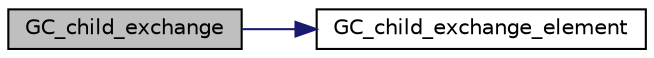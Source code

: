digraph "GC_child_exchange"
{
 // INTERACTIVE_SVG=YES
  edge [fontname="Helvetica",fontsize="10",labelfontname="Helvetica",labelfontsize="10"];
  node [fontname="Helvetica",fontsize="10",shape=record];
  rankdir="LR";
  Node1 [label="GC_child_exchange",height=0.2,width=0.4,color="black", fillcolor="grey75", style="filled", fontcolor="black"];
  Node1 -> Node2 [color="midnightblue",fontsize="10",style="solid",fontname="Helvetica"];
  Node2 [label="GC_child_exchange_element",height=0.2,width=0.4,color="black", fillcolor="white", style="filled",URL="$mltply_8c.html#a17e4b4cfa71b3d34cdc969cb22b79ba9"];
}
